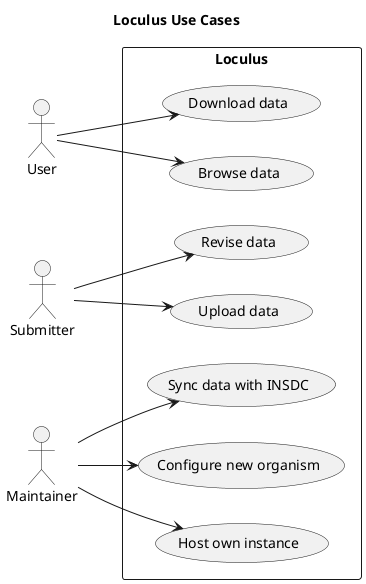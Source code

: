 @startuml

title Loculus Use Cases
left to right direction

actor User as user
actor Submitter as submitter
actor Maintainer as maintainer

rectangle Loculus {
    usecase "Upload data" as upload
    usecase "Revise data" as revise
    usecase "Browse data" as browse
    usecase "Download data" as download

    usecase "Configure new organism" as configure
    usecase "Host own instance" as host
    usecase "Sync data with INSDC" as insdc
}

submitter --> upload
submitter --> revise

user --> browse
user --> download

maintainer --> configure
maintainer --> host
maintainer --> insdc

@enduml
